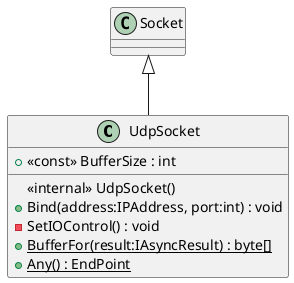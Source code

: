 @startuml
class UdpSocket {
    + <<const>> BufferSize : int
    <<internal>> UdpSocket()
    + Bind(address:IPAddress, port:int) : void
    - SetIOControl() : void
    + {static} BufferFor(result:IAsyncResult) : byte[]
    + {static} Any() : EndPoint
}
Socket <|-- UdpSocket
@enduml
